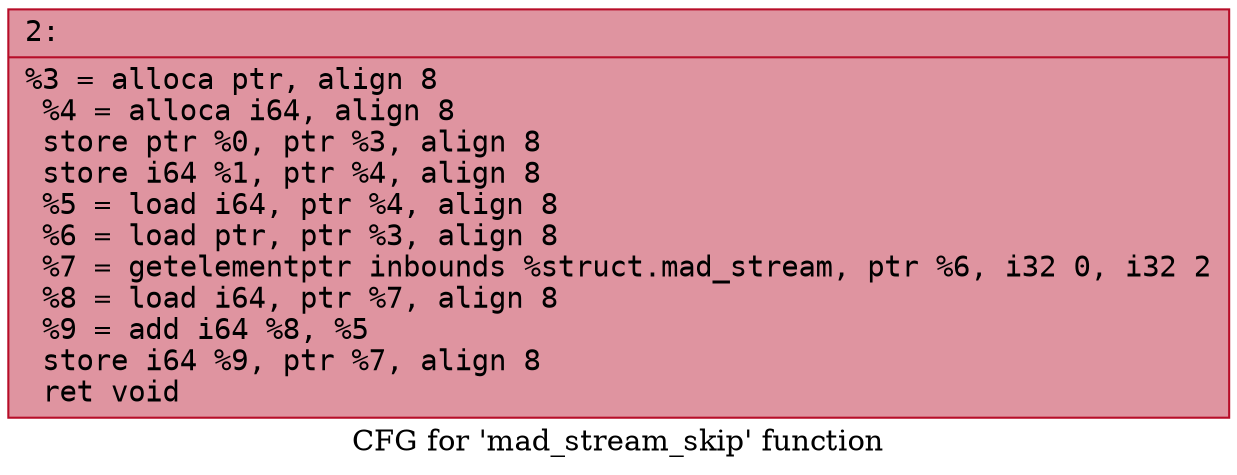 digraph "CFG for 'mad_stream_skip' function" {
	label="CFG for 'mad_stream_skip' function";

	Node0x6000010561c0 [shape=record,color="#b70d28ff", style=filled, fillcolor="#b70d2870" fontname="Courier",label="{2:\l|  %3 = alloca ptr, align 8\l  %4 = alloca i64, align 8\l  store ptr %0, ptr %3, align 8\l  store i64 %1, ptr %4, align 8\l  %5 = load i64, ptr %4, align 8\l  %6 = load ptr, ptr %3, align 8\l  %7 = getelementptr inbounds %struct.mad_stream, ptr %6, i32 0, i32 2\l  %8 = load i64, ptr %7, align 8\l  %9 = add i64 %8, %5\l  store i64 %9, ptr %7, align 8\l  ret void\l}"];
}
